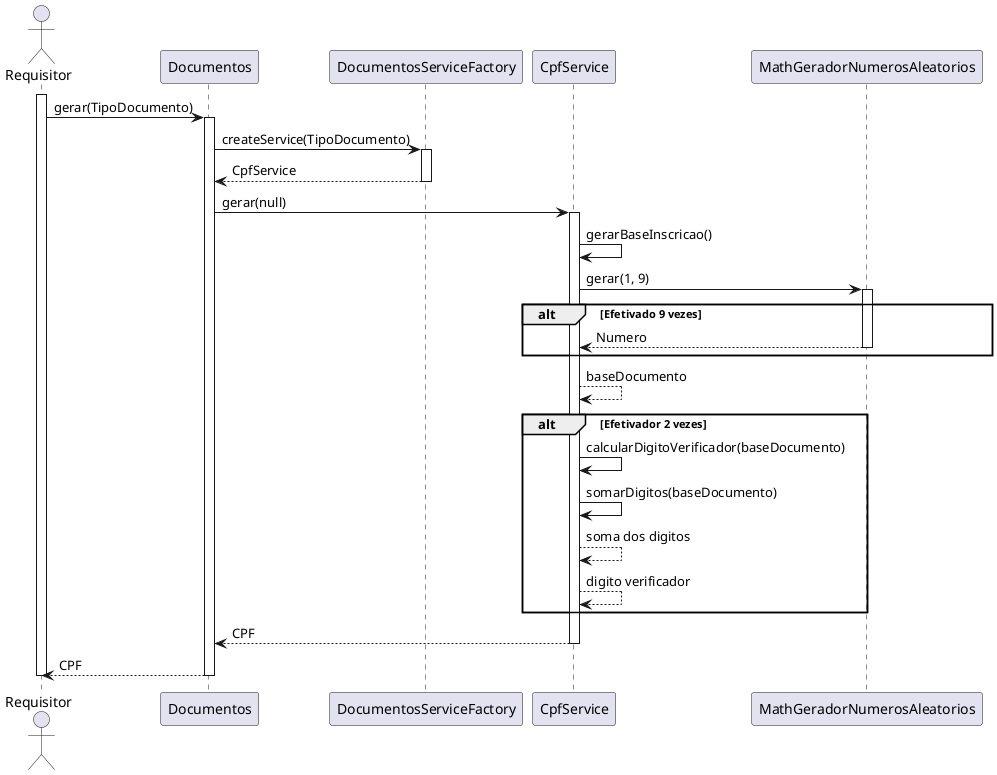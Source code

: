 @startuml "Caso de geração de CPF sem regras aplicadas"

actor Requisitor

participant Documentos
participant DocumentosServiceFactory
participant CpfService
participant MathGeradorNumerosAleatorios

'actions

activate Requisitor
Requisitor -> Documentos: gerar(TipoDocumento)
activate Documentos
Documentos -> DocumentosServiceFactory: createService(TipoDocumento)
activate DocumentosServiceFactory
DocumentosServiceFactory --> Documentos: CpfService
deactivate DocumentosServiceFactory
Documentos -> CpfService: gerar(null)
activate CpfService
CpfService -> CpfService: gerarBaseInscricao()
CpfService -> MathGeradorNumerosAleatorios: gerar(1, 9)
activate MathGeradorNumerosAleatorios
alt Efetivado 9 vezes
MathGeradorNumerosAleatorios --> CpfService: Numero
deactivate MathGeradorNumerosAleatorios
end
CpfService --> CpfService: baseDocumento

alt Efetivador 2 vezes
CpfService -> CpfService: calcularDigitoVerificador(baseDocumento)
CpfService -> CpfService: somarDigitos(baseDocumento)
CpfService --> CpfService: soma dos digitos
CpfService --> CpfService: digito verificador
end

CpfService --> Documentos: CPF
deactivate CpfService

Documentos --> Requisitor: CPF
deactivate Documentos
deactivate Requisitor

@enduml